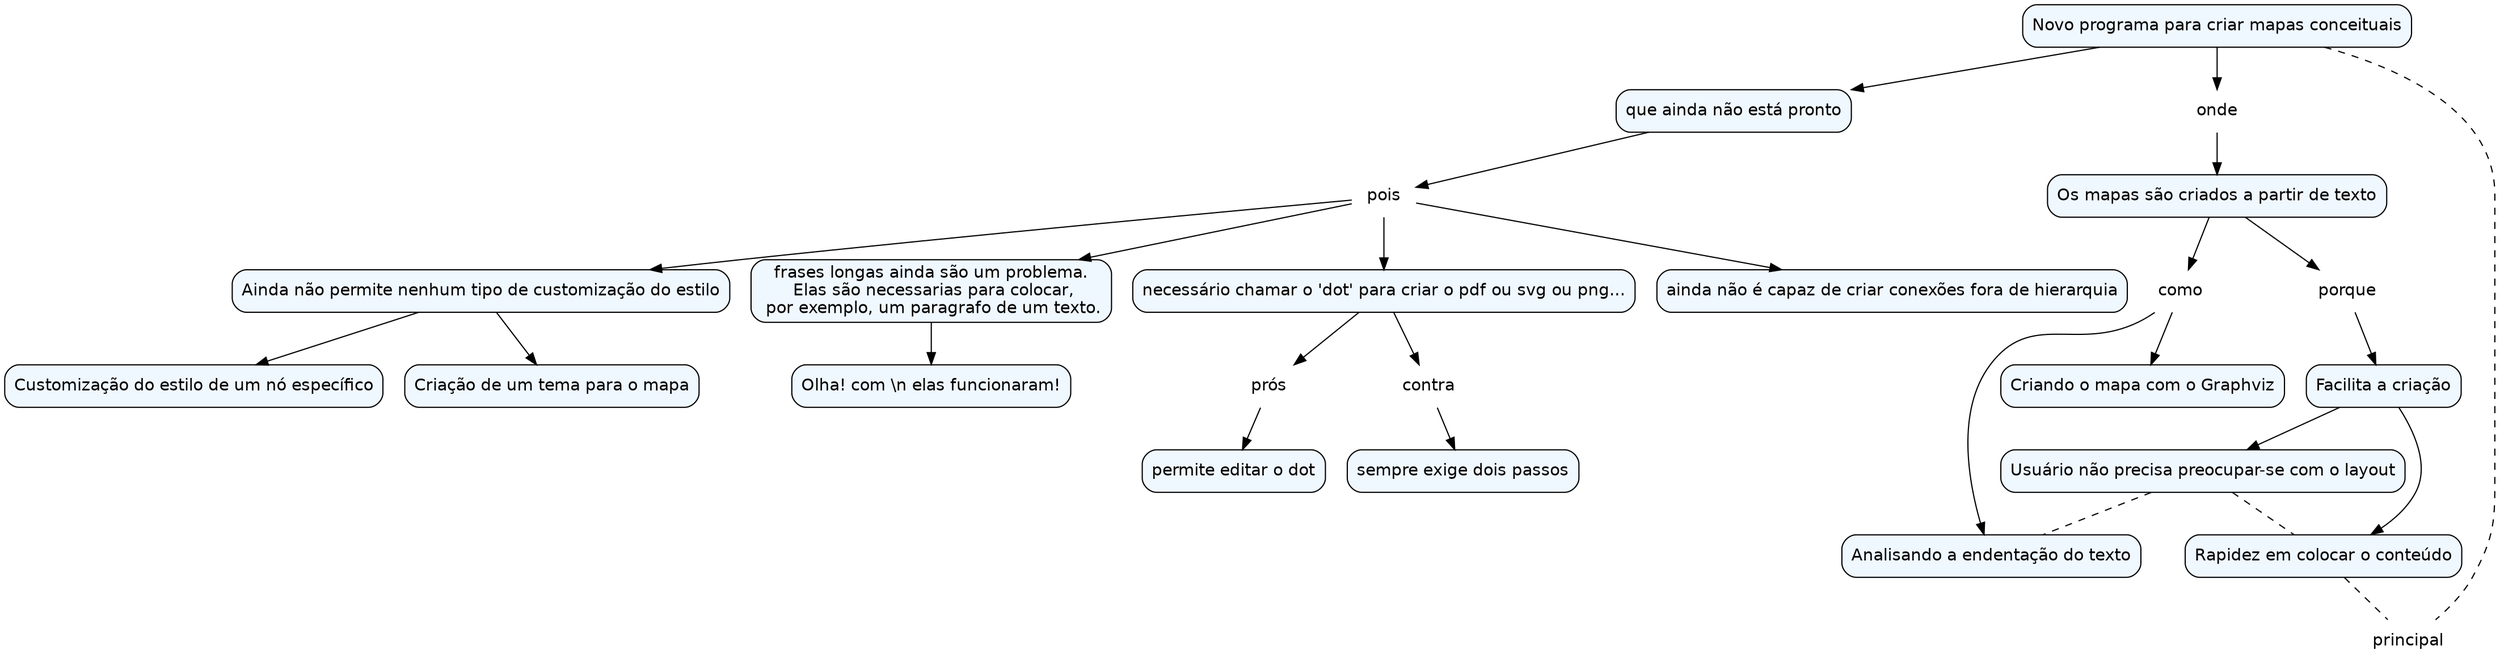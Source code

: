 digraph G {
	graph [fontname = "helvetica"];
 	node [fontname = "helvetica"];
	node_7->node_8;
	node_7->node_9;
	node_10->node_11;
	node_15->node_16;
	node_15->node_17;
	node_2->node_3;
	node_2->node_7;
	node_3->node_4;
	node_4->node_5;
	node_4->node_6;
	node_13->node_14;
	node_18->node_19;
	node_18->node_21;
	node_19->node_20;
	node_21->node_22;
	node_0->node_1;
	node_0->node_10;
	node_1->node_2;
	node_11->node_12;
	node_11->node_13;
	node_11->node_15;
	node_11->node_18;
	node_0->node_24[ dir=none, style=dashed ];
	node_5->node_6[ dir=none, style=dashed ];
	node_5->node_8[ dir=none, style=dashed ];
	node_6->node_24[ dir=none, style=dashed ];
	node_0 [ fillcolor=aliceblue, label="Novo programa para criar mapas conceituais", shape=box, style="rounded,filled" ];
	node_1 [ label="onde", shape=plaintext ];
	node_10 [ fillcolor=aliceblue, label="que ainda não está pronto", shape=box, style="rounded,filled" ];
	node_11 [ label="pois", shape=plaintext ];
	node_12 [ fillcolor=aliceblue, label="ainda não é capaz de criar conexões fora de hierarquia", shape=box, style="rounded,filled" ];
	node_13 [ fillcolor=aliceblue, label="frases longas ainda são um problema.\n Elas são necessarias para colocar,\n por exemplo, um paragrafo de um texto.", shape=box, style="rounded,filled" ];
	node_14 [ fillcolor=aliceblue, label="Olha! com \\n elas funcionaram!", shape=box, style="rounded,filled" ];
	node_15 [ fillcolor=aliceblue, label="Ainda não permite nenhum tipo de customização do estilo", shape=box, style="rounded,filled" ];
	node_16 [ fillcolor=aliceblue, label="Customização do estilo de um nó específico", shape=box, style="rounded,filled" ];
	node_17 [ fillcolor=aliceblue, label="Criação de um tema para o mapa", shape=box, style="rounded,filled" ];
	node_18 [ fillcolor=aliceblue, label="necessário chamar o 'dot' para criar o pdf ou svg ou png...", shape=box, style="rounded,filled" ];
	node_19 [ label="prós", shape=plaintext ];
	node_2 [ fillcolor=aliceblue, label="Os mapas são criados a partir de texto", shape=box, style="rounded,filled" ];
	node_20 [ fillcolor=aliceblue, label="permite editar o dot", shape=box, style="rounded,filled" ];
	node_21 [ label="contra", shape=plaintext ];
	node_22 [ fillcolor=aliceblue, label="sempre exige dois passos", shape=box, style="rounded,filled" ];
	node_24 [ label="principal", shape=plaintext ];
	node_3 [ label="porque", shape=plaintext ];
	node_4 [ fillcolor=aliceblue, label="Facilita a criação", shape=box, style="rounded,filled" ];
	node_5 [ fillcolor=aliceblue, label="Usuário não precisa preocupar-se com o layout", shape=box, style="rounded,filled" ];
	node_6 [ fillcolor=aliceblue, label="Rapidez em colocar o conteúdo", shape=box, style="rounded,filled" ];
	node_7 [ label="como", shape=plaintext ];
	node_8 [ fillcolor=aliceblue, label="Analisando a endentação do texto", shape=box, style="rounded,filled" ];
	node_9 [ fillcolor=aliceblue, label="Criando o mapa com o Graphviz", shape=box, style="rounded,filled" ];

}
